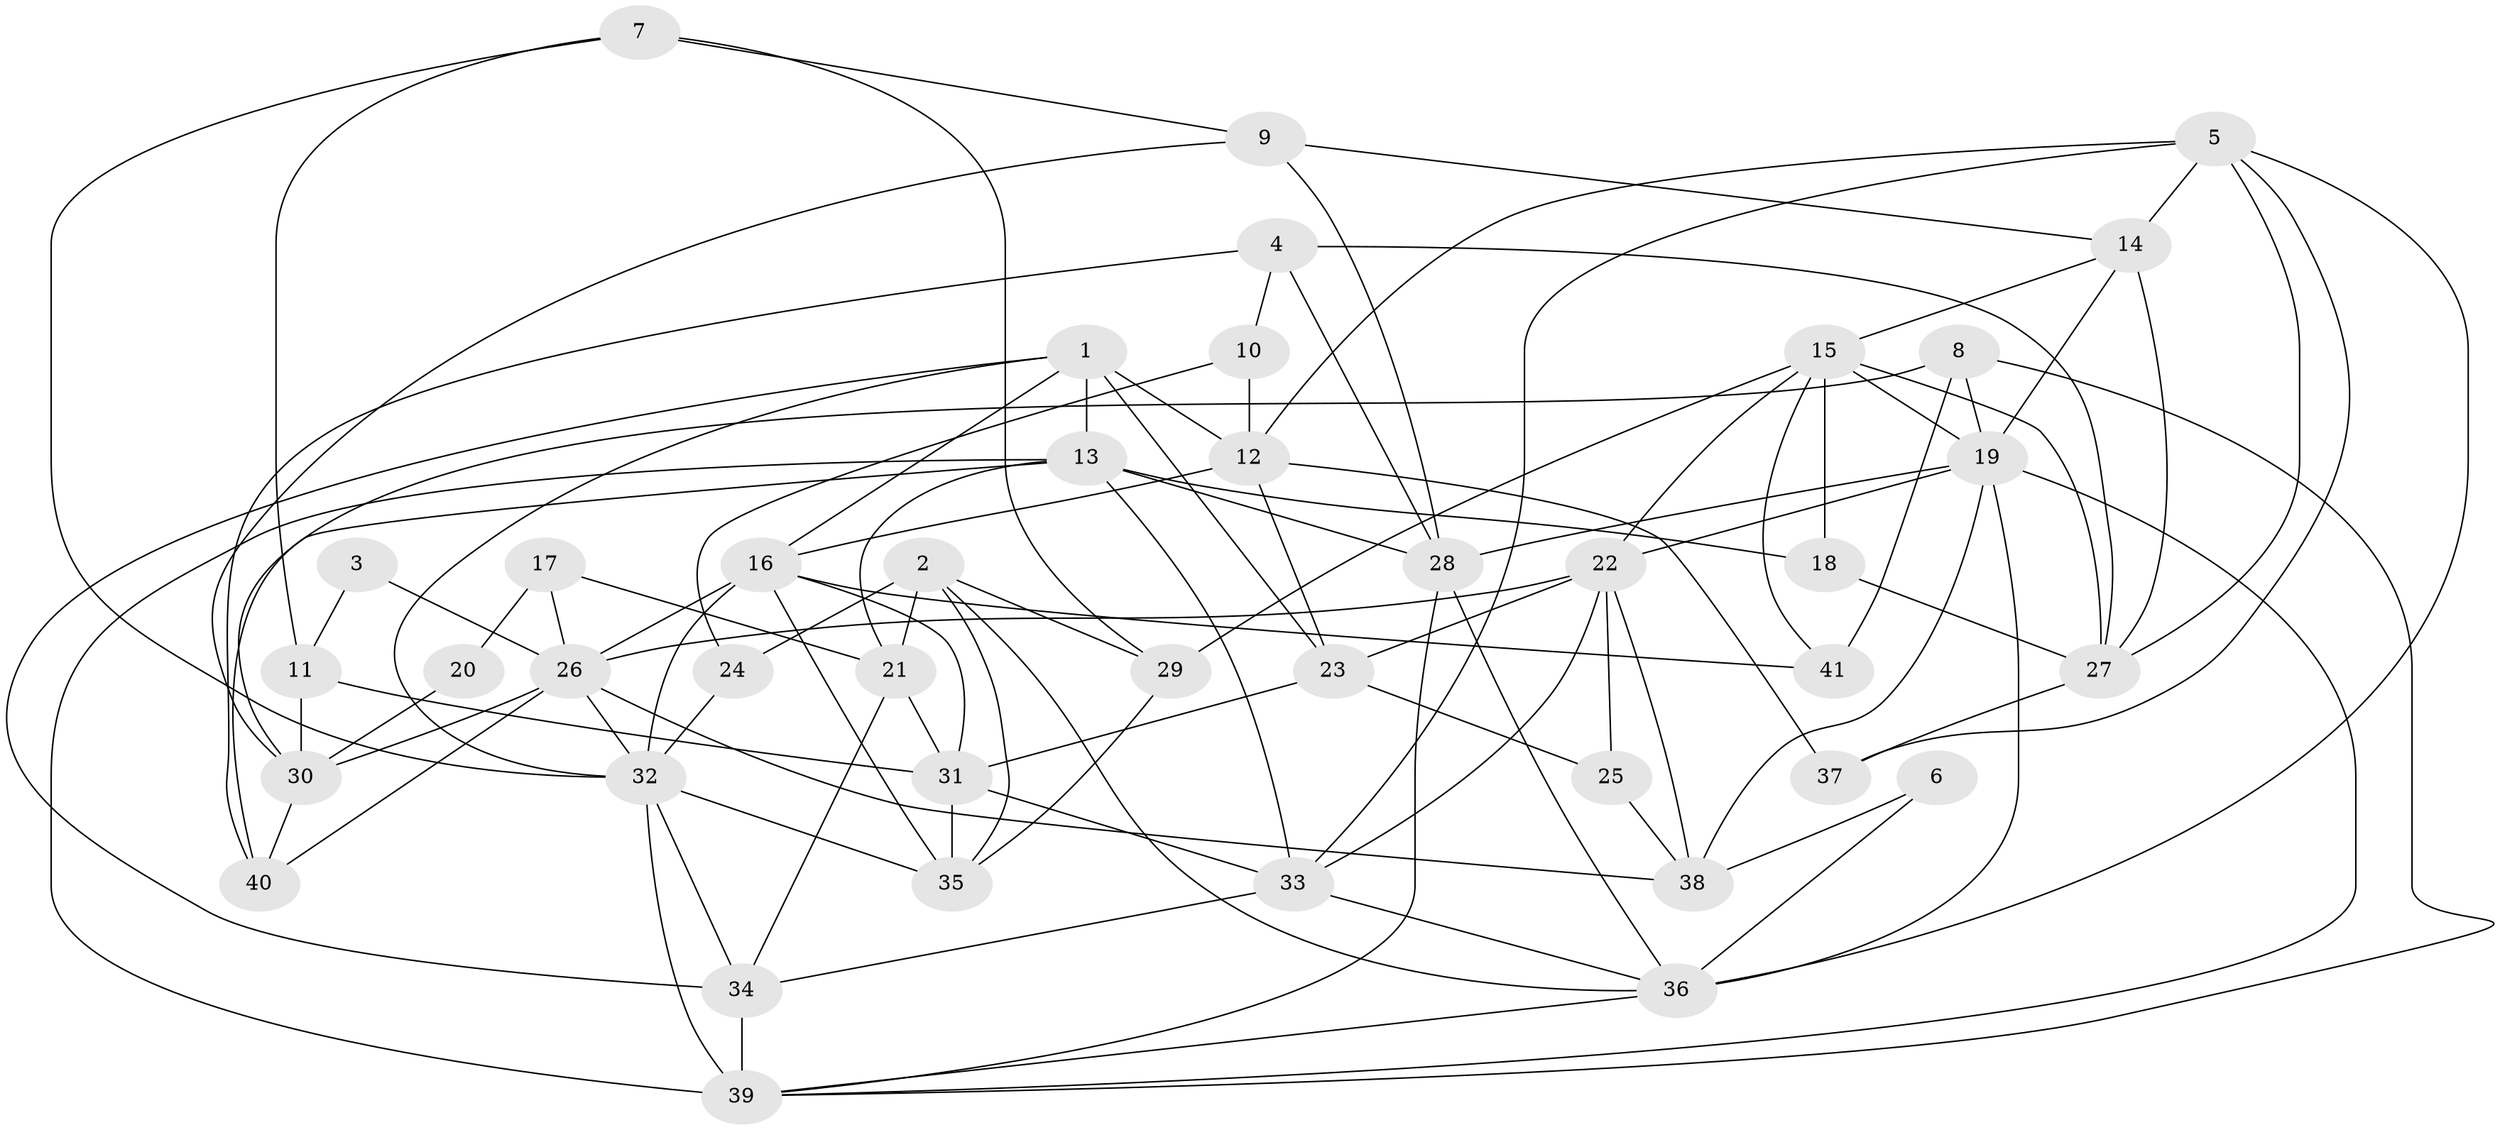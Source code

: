 // original degree distribution, {5: 0.20987654320987653, 4: 0.30864197530864196, 7: 0.04938271604938271, 3: 0.20987654320987653, 2: 0.14814814814814814, 6: 0.07407407407407407}
// Generated by graph-tools (version 1.1) at 2025/02/03/09/25 03:02:07]
// undirected, 41 vertices, 102 edges
graph export_dot {
graph [start="1"]
  node [color=gray90,style=filled];
  1;
  2;
  3;
  4;
  5;
  6;
  7;
  8;
  9;
  10;
  11;
  12;
  13;
  14;
  15;
  16;
  17;
  18;
  19;
  20;
  21;
  22;
  23;
  24;
  25;
  26;
  27;
  28;
  29;
  30;
  31;
  32;
  33;
  34;
  35;
  36;
  37;
  38;
  39;
  40;
  41;
  1 -- 12 [weight=1.0];
  1 -- 13 [weight=1.0];
  1 -- 16 [weight=1.0];
  1 -- 23 [weight=1.0];
  1 -- 32 [weight=1.0];
  1 -- 34 [weight=1.0];
  2 -- 21 [weight=2.0];
  2 -- 24 [weight=1.0];
  2 -- 29 [weight=1.0];
  2 -- 35 [weight=1.0];
  2 -- 36 [weight=1.0];
  3 -- 11 [weight=1.0];
  3 -- 26 [weight=1.0];
  4 -- 10 [weight=1.0];
  4 -- 27 [weight=1.0];
  4 -- 28 [weight=1.0];
  4 -- 40 [weight=1.0];
  5 -- 12 [weight=1.0];
  5 -- 14 [weight=1.0];
  5 -- 27 [weight=1.0];
  5 -- 33 [weight=1.0];
  5 -- 36 [weight=1.0];
  5 -- 37 [weight=1.0];
  6 -- 36 [weight=1.0];
  6 -- 38 [weight=1.0];
  7 -- 9 [weight=1.0];
  7 -- 11 [weight=2.0];
  7 -- 29 [weight=2.0];
  7 -- 32 [weight=1.0];
  8 -- 19 [weight=1.0];
  8 -- 30 [weight=1.0];
  8 -- 39 [weight=1.0];
  8 -- 41 [weight=1.0];
  9 -- 14 [weight=1.0];
  9 -- 28 [weight=1.0];
  9 -- 30 [weight=1.0];
  10 -- 12 [weight=1.0];
  10 -- 24 [weight=1.0];
  11 -- 30 [weight=1.0];
  11 -- 31 [weight=1.0];
  12 -- 16 [weight=1.0];
  12 -- 23 [weight=2.0];
  12 -- 37 [weight=2.0];
  13 -- 18 [weight=2.0];
  13 -- 21 [weight=1.0];
  13 -- 28 [weight=1.0];
  13 -- 33 [weight=1.0];
  13 -- 39 [weight=2.0];
  13 -- 40 [weight=1.0];
  14 -- 15 [weight=1.0];
  14 -- 19 [weight=1.0];
  14 -- 27 [weight=1.0];
  15 -- 18 [weight=2.0];
  15 -- 19 [weight=1.0];
  15 -- 22 [weight=1.0];
  15 -- 27 [weight=2.0];
  15 -- 29 [weight=2.0];
  15 -- 41 [weight=2.0];
  16 -- 26 [weight=1.0];
  16 -- 31 [weight=1.0];
  16 -- 32 [weight=1.0];
  16 -- 35 [weight=1.0];
  16 -- 41 [weight=2.0];
  17 -- 20 [weight=2.0];
  17 -- 21 [weight=1.0];
  17 -- 26 [weight=1.0];
  18 -- 27 [weight=1.0];
  19 -- 22 [weight=1.0];
  19 -- 28 [weight=1.0];
  19 -- 36 [weight=2.0];
  19 -- 38 [weight=1.0];
  19 -- 39 [weight=1.0];
  20 -- 30 [weight=2.0];
  21 -- 31 [weight=1.0];
  21 -- 34 [weight=1.0];
  22 -- 23 [weight=1.0];
  22 -- 25 [weight=1.0];
  22 -- 26 [weight=1.0];
  22 -- 33 [weight=1.0];
  22 -- 38 [weight=1.0];
  23 -- 25 [weight=1.0];
  23 -- 31 [weight=1.0];
  24 -- 32 [weight=1.0];
  25 -- 38 [weight=1.0];
  26 -- 30 [weight=1.0];
  26 -- 32 [weight=1.0];
  26 -- 38 [weight=1.0];
  26 -- 40 [weight=1.0];
  27 -- 37 [weight=1.0];
  28 -- 36 [weight=1.0];
  28 -- 39 [weight=1.0];
  29 -- 35 [weight=1.0];
  30 -- 40 [weight=1.0];
  31 -- 33 [weight=1.0];
  31 -- 35 [weight=1.0];
  32 -- 34 [weight=1.0];
  32 -- 35 [weight=1.0];
  32 -- 39 [weight=2.0];
  33 -- 34 [weight=1.0];
  33 -- 36 [weight=1.0];
  34 -- 39 [weight=1.0];
  36 -- 39 [weight=1.0];
}
